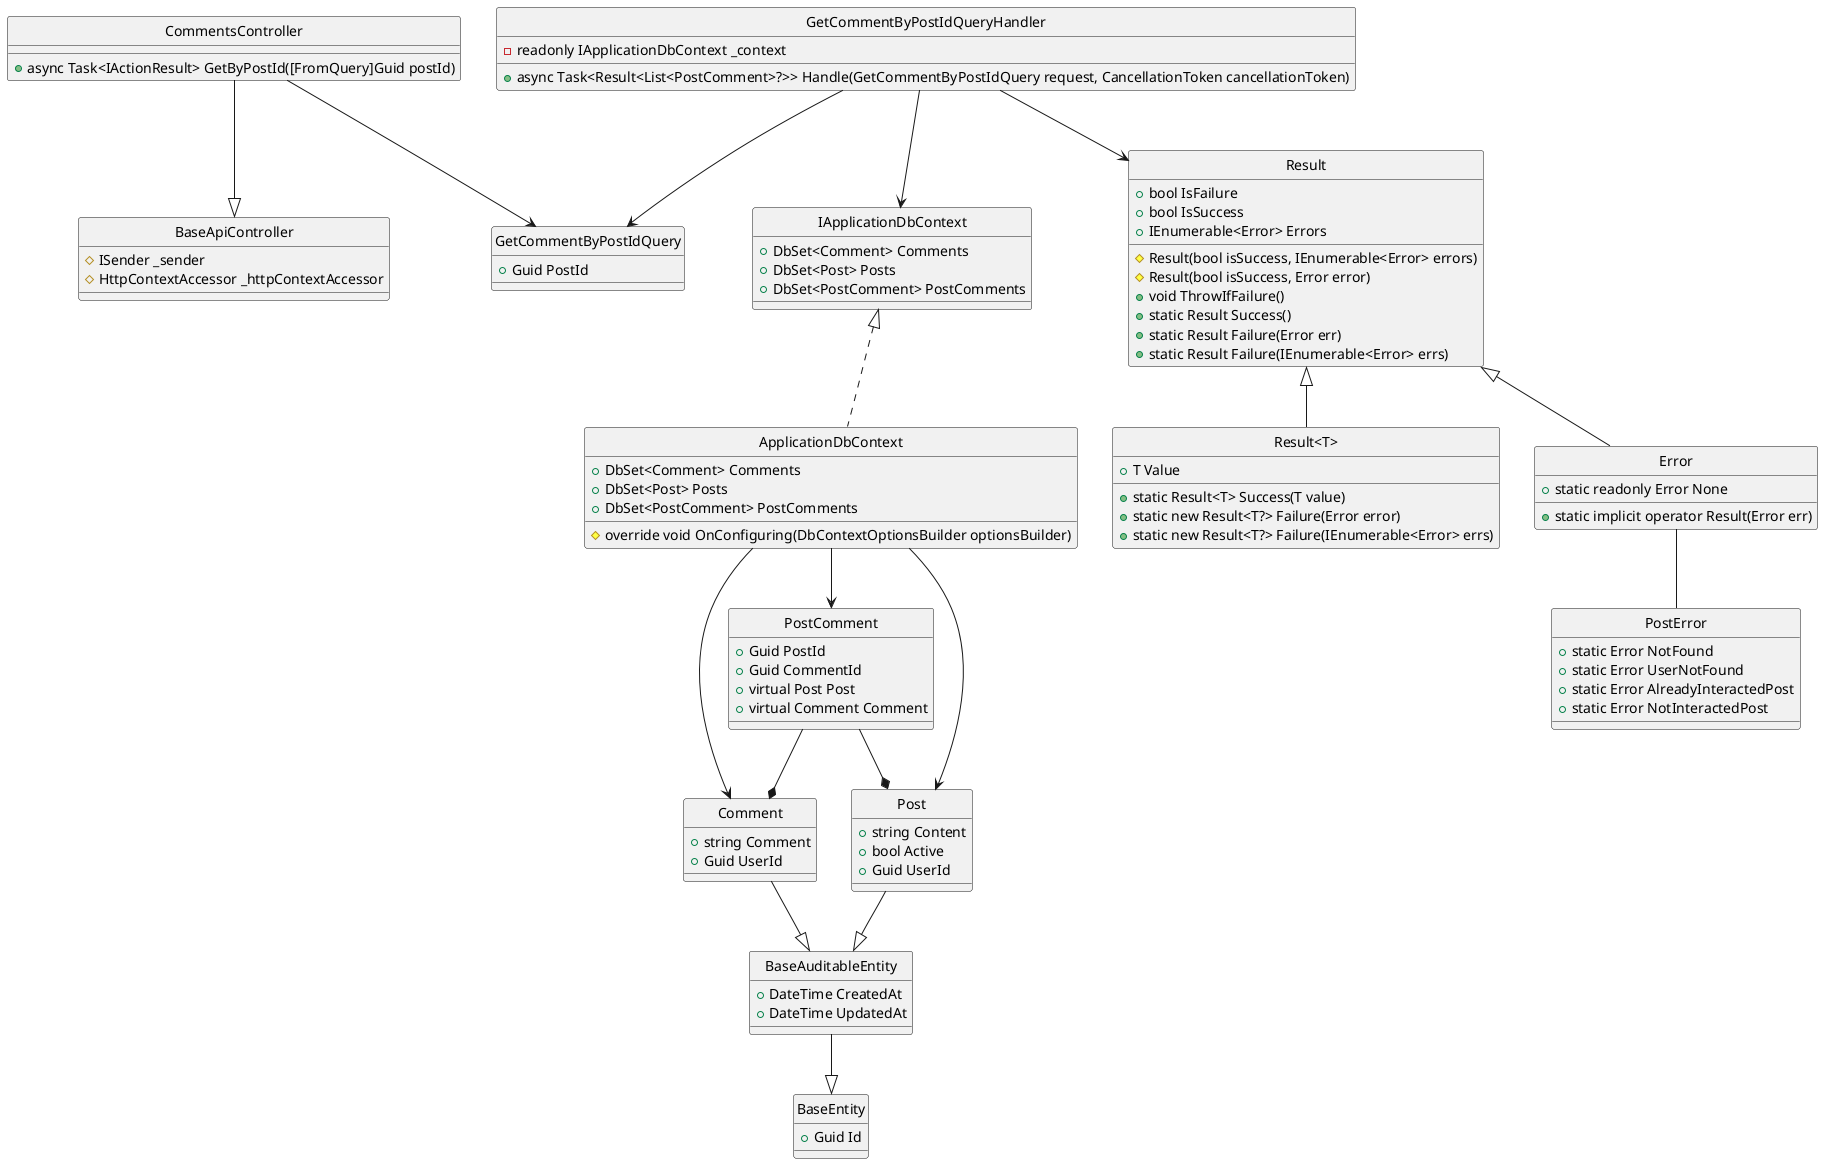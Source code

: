 @startuml 
hide circle

class BaseApiController {
    #ISender _sender
    #HttpContextAccessor _httpContextAccessor
}

class CommentsController {
    +async Task<IActionResult> GetByPostId([FromQuery]Guid postId)
}

class GetCommentByPostIdQuery {
    +Guid PostId
}

class GetCommentByPostIdQueryHandler {
    -readonly IApplicationDbContext _context
    +async Task<Result<List<PostComment>?>> Handle(GetCommentByPostIdQuery request, CancellationToken cancellationToken)
}

class IApplicationDbContext {
    +DbSet<Comment> Comments
    +DbSet<Post> Posts
    +DbSet<PostComment> PostComments
}

class ApplicationDbContext {
    +DbSet<Comment> Comments
    +DbSet<Post> Posts
    +DbSet<PostComment> PostComments
    #override void OnConfiguring(DbContextOptionsBuilder optionsBuilder)
}

class Result {
    +bool IsFailure
    +bool IsSuccess
    +IEnumerable<Error> Errors
    #Result(bool isSuccess, IEnumerable<Error> errors)
    #Result(bool isSuccess, Error error)
    +void ThrowIfFailure()
    +static Result Success()
    +static Result Failure(Error err)
    +static Result Failure(IEnumerable<Error> errs)
}

class "Result<T>" {
    +T Value
    +static Result<T> Success(T value)
    +static new Result<T?> Failure(Error error)
    +static new Result<T?> Failure(IEnumerable<Error> errs)
}

class Error {
    +static readonly Error None
    +static implicit operator Result(Error err)
}

class PostError {
    +static Error NotFound
    +static Error UserNotFound
    +static Error AlreadyInteractedPost
    +static Error NotInteractedPost
}

class BaseEntity {
    +Guid Id
}

class BaseAuditableEntity{
    +DateTime CreatedAt
    +DateTime UpdatedAt
}

class Comment {
    +string Comment
    +Guid UserId
}

class PostComment {
    +Guid PostId
    +Guid CommentId
    +virtual Post Post
    +virtual Comment Comment
}

class Post {
    +string Content
    +bool Active
    +Guid UserId
}

CommentsController --|> BaseApiController
CommentsController --> GetCommentByPostIdQuery
GetCommentByPostIdQueryHandler --> GetCommentByPostIdQuery
GetCommentByPostIdQueryHandler --> Result
GetCommentByPostIdQueryHandler --> IApplicationDbContext
IApplicationDbContext <|.. ApplicationDbContext
Result <|-- Error
Result <|-- "Result<T>"
Error -- PostError
ApplicationDbContext --> Comment
ApplicationDbContext --> PostComment
ApplicationDbContext --> Post
Comment --|> BaseAuditableEntity
Post --|> BaseAuditableEntity
BaseAuditableEntity --|> BaseEntity
PostComment --* Post
PostComment --* Comment
@enduml